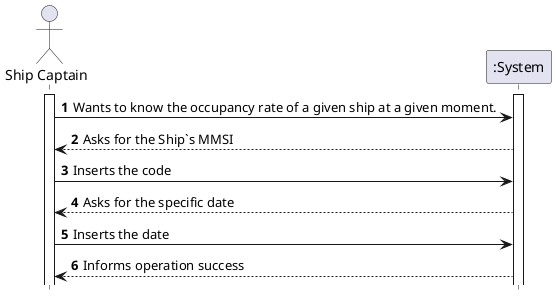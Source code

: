 @startuml
autonumber
hide footbox

actor "Ship Captain" as SHIPCAPTAIN
participant ":System" as SYSTEM
activate SYSTEM
activate SHIPCAPTAIN

SHIPCAPTAIN -> SYSTEM : Wants to know the occupancy rate of a given ship at a given moment.

SYSTEM --> SHIPCAPTAIN: Asks for the Ship`s MMSI

SHIPCAPTAIN -> SYSTEM : Inserts the code

SYSTEM --> SHIPCAPTAIN : Asks for the specific date

SHIPCAPTAIN -> SYSTEM : Inserts the date

SYSTEM --> SHIPCAPTAIN: Informs operation success


@enduml
